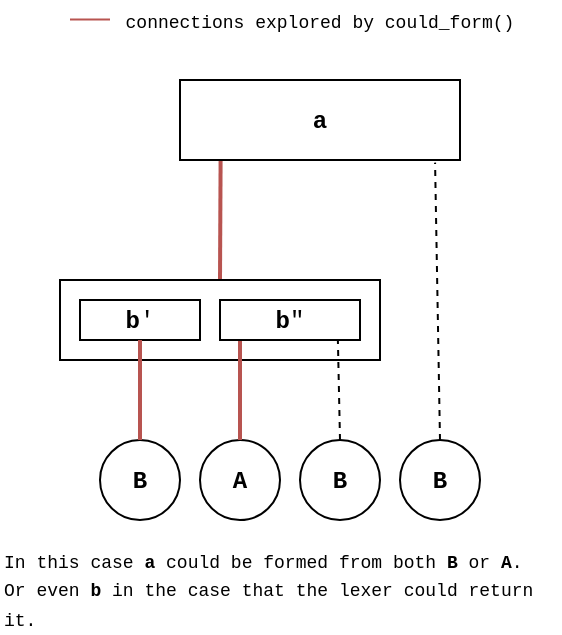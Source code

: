 <mxfile version="21.1.1" type="device">
  <diagram name="Page-1" id="KeEYdbvN7WRGqJRjSGQ_">
    <mxGraphModel dx="474" dy="798" grid="1" gridSize="10" guides="1" tooltips="1" connect="1" arrows="1" fold="1" page="1" pageScale="1" pageWidth="850" pageHeight="1100" math="0" shadow="0">
      <root>
        <mxCell id="0" />
        <mxCell id="1" parent="0" />
        <mxCell id="pW8muvMdbhssO3j1i1ft-1" value="" style="endArrow=none;html=1;rounded=0;exitX=0.5;exitY=0;exitDx=0;exitDy=0;entryX=0.145;entryY=1.008;entryDx=0;entryDy=0;entryPerimeter=0;strokeWidth=2;fillColor=#f8cecc;strokeColor=#b85450;" edge="1" parent="1" source="pW8muvMdbhssO3j1i1ft-3" target="pW8muvMdbhssO3j1i1ft-2">
          <mxGeometry width="50" height="50" relative="1" as="geometry">
            <mxPoint x="220" y="370" as="sourcePoint" />
            <mxPoint x="220" y="260" as="targetPoint" />
          </mxGeometry>
        </mxCell>
        <mxCell id="pW8muvMdbhssO3j1i1ft-2" value="&lt;font face=&quot;Courier New&quot;&gt;&lt;b&gt;a&lt;/b&gt;&lt;/font&gt;" style="rounded=0;whiteSpace=wrap;html=1;" vertex="1" parent="1">
          <mxGeometry x="180" y="220" width="140" height="40" as="geometry" />
        </mxCell>
        <mxCell id="pW8muvMdbhssO3j1i1ft-3" value="" style="rounded=0;whiteSpace=wrap;html=1;" vertex="1" parent="1">
          <mxGeometry x="120" y="320" width="160" height="40" as="geometry" />
        </mxCell>
        <mxCell id="pW8muvMdbhssO3j1i1ft-4" value="" style="endArrow=none;html=1;rounded=0;exitX=0.5;exitY=0;exitDx=0;exitDy=0;entryX=0.911;entryY=1.033;entryDx=0;entryDy=0;entryPerimeter=0;dashed=1;" edge="1" parent="1" source="pW8muvMdbhssO3j1i1ft-5" target="pW8muvMdbhssO3j1i1ft-2">
          <mxGeometry width="50" height="50" relative="1" as="geometry">
            <mxPoint x="310" y="440" as="sourcePoint" />
            <mxPoint x="300" y="260" as="targetPoint" />
          </mxGeometry>
        </mxCell>
        <mxCell id="pW8muvMdbhssO3j1i1ft-5" value="&lt;b&gt;&lt;font face=&quot;Courier New&quot;&gt;B&lt;/font&gt;&lt;/b&gt;" style="ellipse;whiteSpace=wrap;html=1;aspect=fixed;" vertex="1" parent="1">
          <mxGeometry x="290" y="400" width="40" height="40" as="geometry" />
        </mxCell>
        <mxCell id="pW8muvMdbhssO3j1i1ft-6" value="&lt;b&gt;&lt;font face=&quot;Courier New&quot;&gt;B&lt;/font&gt;&lt;/b&gt;" style="ellipse;whiteSpace=wrap;html=1;aspect=fixed;" vertex="1" parent="1">
          <mxGeometry x="240" y="400" width="40" height="40" as="geometry" />
        </mxCell>
        <mxCell id="pW8muvMdbhssO3j1i1ft-7" value="" style="endArrow=none;html=1;rounded=0;entryX=0.842;entryY=0.997;entryDx=0;entryDy=0;exitX=0.5;exitY=0;exitDx=0;exitDy=0;entryPerimeter=0;jumpStyle=none;dashed=1;" edge="1" parent="1" source="pW8muvMdbhssO3j1i1ft-6" target="pW8muvMdbhssO3j1i1ft-11">
          <mxGeometry width="50" height="50" relative="1" as="geometry">
            <mxPoint x="230" y="440" as="sourcePoint" />
            <mxPoint x="280" y="390" as="targetPoint" />
          </mxGeometry>
        </mxCell>
        <mxCell id="pW8muvMdbhssO3j1i1ft-8" value="&lt;b&gt;&lt;font face=&quot;Courier New&quot;&gt;A&lt;/font&gt;&lt;/b&gt;" style="ellipse;whiteSpace=wrap;html=1;aspect=fixed;" vertex="1" parent="1">
          <mxGeometry x="190" y="400" width="40" height="40" as="geometry" />
        </mxCell>
        <mxCell id="pW8muvMdbhssO3j1i1ft-9" value="" style="endArrow=none;html=1;rounded=0;exitX=0.5;exitY=0;exitDx=0;exitDy=0;entryX=0.138;entryY=1.011;entryDx=0;entryDy=0;entryPerimeter=0;strokeWidth=2;fillColor=#f8cecc;strokeColor=#b85450;" edge="1" parent="1" source="pW8muvMdbhssO3j1i1ft-8" target="pW8muvMdbhssO3j1i1ft-11">
          <mxGeometry width="50" height="50" relative="1" as="geometry">
            <mxPoint x="230" y="440" as="sourcePoint" />
            <mxPoint x="190" y="360" as="targetPoint" />
            <Array as="points">
              <mxPoint x="210" y="350" />
            </Array>
          </mxGeometry>
        </mxCell>
        <mxCell id="pW8muvMdbhssO3j1i1ft-11" value="&lt;b&gt;&lt;font face=&quot;Courier New&quot;&gt;b&lt;/font&gt;&lt;/b&gt;&lt;font face=&quot;Courier New&quot;&gt;&quot;&lt;/font&gt;" style="rounded=0;whiteSpace=wrap;html=1;" vertex="1" parent="1">
          <mxGeometry x="200" y="330" width="70" height="20" as="geometry" />
        </mxCell>
        <mxCell id="pW8muvMdbhssO3j1i1ft-12" value="&lt;b&gt;&lt;font face=&quot;Courier New&quot;&gt;b&lt;/font&gt;&lt;/b&gt;&lt;font face=&quot;Courier New&quot;&gt;&#39;&lt;/font&gt;" style="rounded=0;whiteSpace=wrap;html=1;" vertex="1" parent="1">
          <mxGeometry x="130" y="330" width="60" height="20" as="geometry" />
        </mxCell>
        <mxCell id="pW8muvMdbhssO3j1i1ft-14" value="&lt;b&gt;&lt;font face=&quot;Courier New&quot;&gt;B&lt;/font&gt;&lt;/b&gt;" style="ellipse;whiteSpace=wrap;html=1;aspect=fixed;" vertex="1" parent="1">
          <mxGeometry x="140" y="400" width="40" height="40" as="geometry" />
        </mxCell>
        <mxCell id="pW8muvMdbhssO3j1i1ft-15" value="" style="endArrow=none;html=1;rounded=0;entryX=0.5;entryY=1;entryDx=0;entryDy=0;exitX=0.5;exitY=0;exitDx=0;exitDy=0;fillColor=#f8cecc;strokeColor=#b85450;strokeWidth=2;" edge="1" parent="1" source="pW8muvMdbhssO3j1i1ft-14" target="pW8muvMdbhssO3j1i1ft-12">
          <mxGeometry width="50" height="50" relative="1" as="geometry">
            <mxPoint x="140" y="440" as="sourcePoint" />
            <mxPoint x="190" y="390" as="targetPoint" />
          </mxGeometry>
        </mxCell>
        <mxCell id="pW8muvMdbhssO3j1i1ft-18" value="" style="endArrow=none;html=1;rounded=0;fillColor=#f8cecc;strokeColor=#b85450;" edge="1" parent="1">
          <mxGeometry width="50" height="50" relative="1" as="geometry">
            <mxPoint x="145" y="189.76" as="sourcePoint" />
            <mxPoint x="125" y="189.76" as="targetPoint" />
          </mxGeometry>
        </mxCell>
        <mxCell id="pW8muvMdbhssO3j1i1ft-19" value="&lt;font style=&quot;font-size: 9px;&quot; face=&quot;Courier New&quot;&gt;connections explored by could_form()&lt;/font&gt;" style="rounded=0;whiteSpace=wrap;html=1;fillColor=none;strokeColor=none;" vertex="1" parent="1">
          <mxGeometry x="145" y="180" width="210" height="20" as="geometry" />
        </mxCell>
        <mxCell id="pW8muvMdbhssO3j1i1ft-21" value="&lt;div align=&quot;left&quot;&gt;&lt;font style=&quot;font-size: 9px;&quot;&gt;In this case &lt;b&gt;a&lt;/b&gt; could be formed from both &lt;b&gt;B&lt;/b&gt; or &lt;b&gt;A&lt;/b&gt;.&lt;/font&gt;&lt;/div&gt;&lt;div align=&quot;left&quot;&gt;&lt;font style=&quot;font-size: 9px;&quot;&gt;Or even &lt;b&gt;b&lt;/b&gt; in the case that the lexer could return it.&lt;br&gt;&lt;/font&gt;&lt;/div&gt;" style="rounded=0;whiteSpace=wrap;html=1;fillColor=none;strokeColor=none;fontFamily=Courier New;align=left;" vertex="1" parent="1">
          <mxGeometry x="90" y="460" width="280" height="30" as="geometry" />
        </mxCell>
      </root>
    </mxGraphModel>
  </diagram>
</mxfile>
